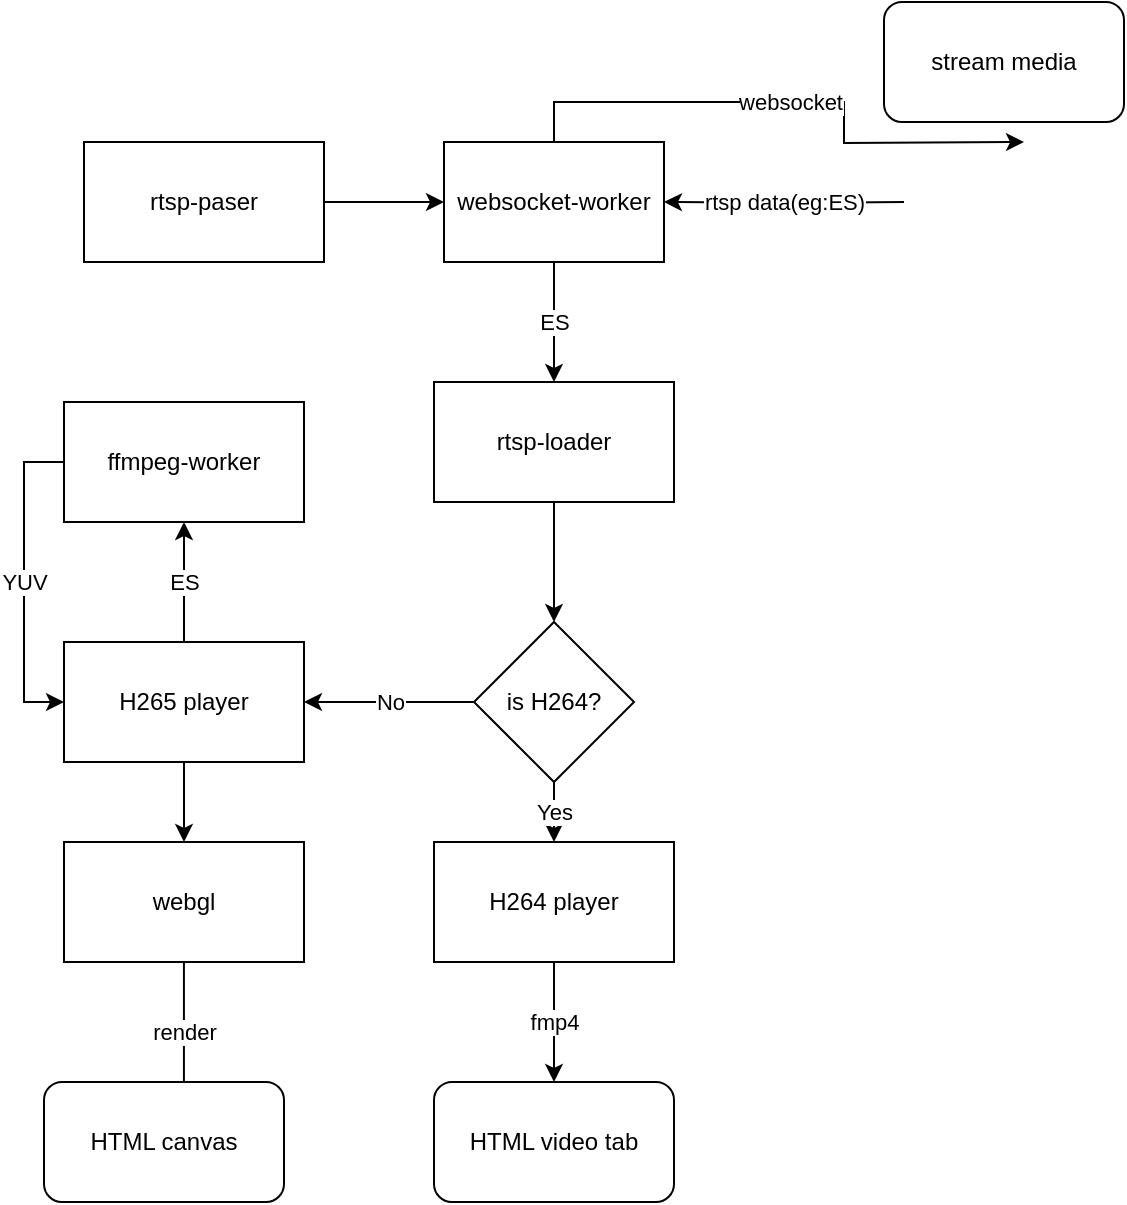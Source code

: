 <mxfile version="13.8.8" type="github">
  <diagram id="TInFRDa1966IDE_oLq5r" name="Page-1">
    <mxGraphModel dx="671" dy="467" grid="1" gridSize="10" guides="1" tooltips="1" connect="1" arrows="1" fold="1" page="1" pageScale="1" pageWidth="827" pageHeight="1169" math="0" shadow="0">
      <root>
        <mxCell id="0" />
        <mxCell id="1" parent="0" />
        <mxCell id="1olahJo4whyGailEglOh-26" style="edgeStyle=orthogonalEdgeStyle;rounded=0;orthogonalLoop=1;jettySize=auto;html=1;entryX=0.5;entryY=0;entryDx=0;entryDy=0;" edge="1" parent="1" source="3s3UNYBAsLfA4cehuooJ-1" target="1olahJo4whyGailEglOh-4">
          <mxGeometry relative="1" as="geometry" />
        </mxCell>
        <mxCell id="3s3UNYBAsLfA4cehuooJ-1" value="rtsp-loader" style="rounded=0;whiteSpace=wrap;html=1;" parent="1" vertex="1">
          <mxGeometry x="365" y="250" width="120" height="60" as="geometry" />
        </mxCell>
        <mxCell id="1olahJo4whyGailEglOh-25" style="edgeStyle=orthogonalEdgeStyle;rounded=0;orthogonalLoop=1;jettySize=auto;html=1;entryX=0;entryY=0.5;entryDx=0;entryDy=0;" edge="1" parent="1" source="1olahJo4whyGailEglOh-1" target="1olahJo4whyGailEglOh-2">
          <mxGeometry relative="1" as="geometry" />
        </mxCell>
        <mxCell id="1olahJo4whyGailEglOh-1" value="rtsp-paser" style="rounded=0;whiteSpace=wrap;html=1;" vertex="1" parent="1">
          <mxGeometry x="190" y="130" width="120" height="60" as="geometry" />
        </mxCell>
        <mxCell id="1olahJo4whyGailEglOh-13" value="websocket" style="edgeStyle=orthogonalEdgeStyle;rounded=0;orthogonalLoop=1;jettySize=auto;html=1;exitX=0.5;exitY=0;exitDx=0;exitDy=0;entryX=0.5;entryY=0;entryDx=0;entryDy=0;" edge="1" parent="1" source="1olahJo4whyGailEglOh-2">
          <mxGeometry relative="1" as="geometry">
            <mxPoint x="660" y="130" as="targetPoint" />
          </mxGeometry>
        </mxCell>
        <mxCell id="1olahJo4whyGailEglOh-21" value="ES" style="edgeStyle=orthogonalEdgeStyle;rounded=0;orthogonalLoop=1;jettySize=auto;html=1;entryX=0.5;entryY=0;entryDx=0;entryDy=0;" edge="1" parent="1" source="1olahJo4whyGailEglOh-2" target="3s3UNYBAsLfA4cehuooJ-1">
          <mxGeometry relative="1" as="geometry">
            <Array as="points">
              <mxPoint x="425" y="210" />
              <mxPoint x="425" y="210" />
            </Array>
          </mxGeometry>
        </mxCell>
        <mxCell id="1olahJo4whyGailEglOh-2" value="websocket-worker" style="rounded=0;whiteSpace=wrap;html=1;" vertex="1" parent="1">
          <mxGeometry x="370" y="130" width="110" height="60" as="geometry" />
        </mxCell>
        <mxCell id="1olahJo4whyGailEglOh-40" value="rtsp data(eg:ES)" style="edgeStyle=orthogonalEdgeStyle;rounded=0;orthogonalLoop=1;jettySize=auto;html=1;entryX=1;entryY=0.5;entryDx=0;entryDy=0;" edge="1" parent="1" target="1olahJo4whyGailEglOh-2">
          <mxGeometry relative="1" as="geometry">
            <mxPoint x="600" y="160" as="sourcePoint" />
          </mxGeometry>
        </mxCell>
        <mxCell id="1olahJo4whyGailEglOh-3" value="stream media" style="rounded=1;whiteSpace=wrap;html=1;" vertex="1" parent="1">
          <mxGeometry x="590" y="60" width="120" height="60" as="geometry" />
        </mxCell>
        <mxCell id="1olahJo4whyGailEglOh-27" value="Yes" style="edgeStyle=orthogonalEdgeStyle;rounded=0;orthogonalLoop=1;jettySize=auto;html=1;entryX=0.5;entryY=0;entryDx=0;entryDy=0;" edge="1" parent="1" source="1olahJo4whyGailEglOh-4" target="1olahJo4whyGailEglOh-6">
          <mxGeometry relative="1" as="geometry" />
        </mxCell>
        <mxCell id="1olahJo4whyGailEglOh-28" value="No" style="edgeStyle=orthogonalEdgeStyle;rounded=0;orthogonalLoop=1;jettySize=auto;html=1;entryX=1;entryY=0.5;entryDx=0;entryDy=0;" edge="1" parent="1" source="1olahJo4whyGailEglOh-4" target="1olahJo4whyGailEglOh-5">
          <mxGeometry relative="1" as="geometry" />
        </mxCell>
        <mxCell id="1olahJo4whyGailEglOh-4" value="is H264?" style="rhombus;whiteSpace=wrap;html=1;" vertex="1" parent="1">
          <mxGeometry x="385" y="370" width="80" height="80" as="geometry" />
        </mxCell>
        <mxCell id="1olahJo4whyGailEglOh-29" style="edgeStyle=orthogonalEdgeStyle;rounded=0;orthogonalLoop=1;jettySize=auto;html=1;entryX=0.5;entryY=0;entryDx=0;entryDy=0;" edge="1" parent="1" source="1olahJo4whyGailEglOh-5" target="1olahJo4whyGailEglOh-7">
          <mxGeometry relative="1" as="geometry" />
        </mxCell>
        <mxCell id="1olahJo4whyGailEglOh-33" value="ES" style="edgeStyle=orthogonalEdgeStyle;rounded=0;orthogonalLoop=1;jettySize=auto;html=1;entryX=0.5;entryY=1;entryDx=0;entryDy=0;" edge="1" parent="1" source="1olahJo4whyGailEglOh-5" target="1olahJo4whyGailEglOh-32">
          <mxGeometry relative="1" as="geometry" />
        </mxCell>
        <mxCell id="1olahJo4whyGailEglOh-5" value="H265 player" style="rounded=0;whiteSpace=wrap;html=1;" vertex="1" parent="1">
          <mxGeometry x="180" y="380" width="120" height="60" as="geometry" />
        </mxCell>
        <mxCell id="1olahJo4whyGailEglOh-36" value="fmp4" style="edgeStyle=orthogonalEdgeStyle;rounded=0;orthogonalLoop=1;jettySize=auto;html=1;" edge="1" parent="1" source="1olahJo4whyGailEglOh-6" target="1olahJo4whyGailEglOh-9">
          <mxGeometry relative="1" as="geometry" />
        </mxCell>
        <mxCell id="1olahJo4whyGailEglOh-6" value="H264 player" style="rounded=0;whiteSpace=wrap;html=1;" vertex="1" parent="1">
          <mxGeometry x="365" y="480" width="120" height="60" as="geometry" />
        </mxCell>
        <mxCell id="1olahJo4whyGailEglOh-31" value="render" style="edgeStyle=orthogonalEdgeStyle;rounded=0;orthogonalLoop=1;jettySize=auto;html=1;entryX=0.583;entryY=0.167;entryDx=0;entryDy=0;entryPerimeter=0;" edge="1" parent="1" source="1olahJo4whyGailEglOh-7" target="1olahJo4whyGailEglOh-8">
          <mxGeometry relative="1" as="geometry" />
        </mxCell>
        <mxCell id="1olahJo4whyGailEglOh-7" value="webgl" style="rounded=0;whiteSpace=wrap;html=1;" vertex="1" parent="1">
          <mxGeometry x="180" y="480" width="120" height="60" as="geometry" />
        </mxCell>
        <mxCell id="1olahJo4whyGailEglOh-8" value="HTML canvas" style="rounded=1;whiteSpace=wrap;html=1;" vertex="1" parent="1">
          <mxGeometry x="170" y="600" width="120" height="60" as="geometry" />
        </mxCell>
        <mxCell id="1olahJo4whyGailEglOh-9" value="HTML video tab" style="rounded=1;whiteSpace=wrap;html=1;" vertex="1" parent="1">
          <mxGeometry x="365" y="600" width="120" height="60" as="geometry" />
        </mxCell>
        <mxCell id="1olahJo4whyGailEglOh-34" value="YUV" style="edgeStyle=orthogonalEdgeStyle;rounded=0;orthogonalLoop=1;jettySize=auto;html=1;entryX=0;entryY=0.5;entryDx=0;entryDy=0;" edge="1" parent="1" source="1olahJo4whyGailEglOh-32" target="1olahJo4whyGailEglOh-5">
          <mxGeometry relative="1" as="geometry">
            <Array as="points">
              <mxPoint x="160" y="290" />
              <mxPoint x="160" y="410" />
            </Array>
          </mxGeometry>
        </mxCell>
        <mxCell id="1olahJo4whyGailEglOh-32" value="ffmpeg-worker" style="rounded=0;whiteSpace=wrap;html=1;" vertex="1" parent="1">
          <mxGeometry x="180" y="260" width="120" height="60" as="geometry" />
        </mxCell>
      </root>
    </mxGraphModel>
  </diagram>
</mxfile>

